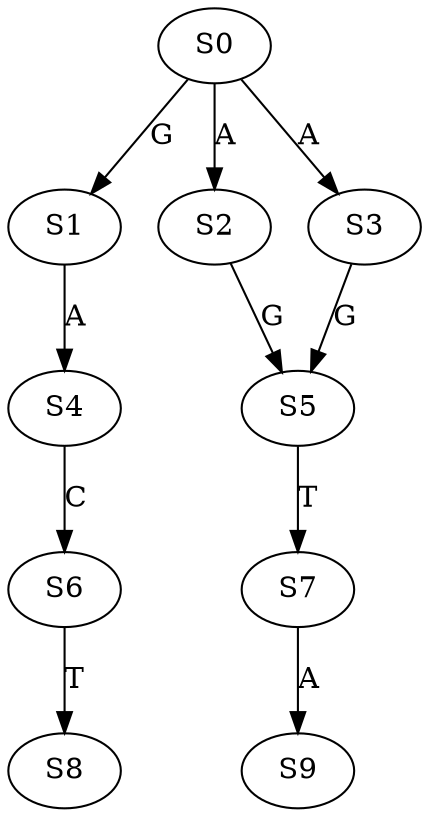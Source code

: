 strict digraph  {
	S0 -> S1 [ label = G ];
	S0 -> S2 [ label = A ];
	S0 -> S3 [ label = A ];
	S1 -> S4 [ label = A ];
	S2 -> S5 [ label = G ];
	S3 -> S5 [ label = G ];
	S4 -> S6 [ label = C ];
	S5 -> S7 [ label = T ];
	S6 -> S8 [ label = T ];
	S7 -> S9 [ label = A ];
}
